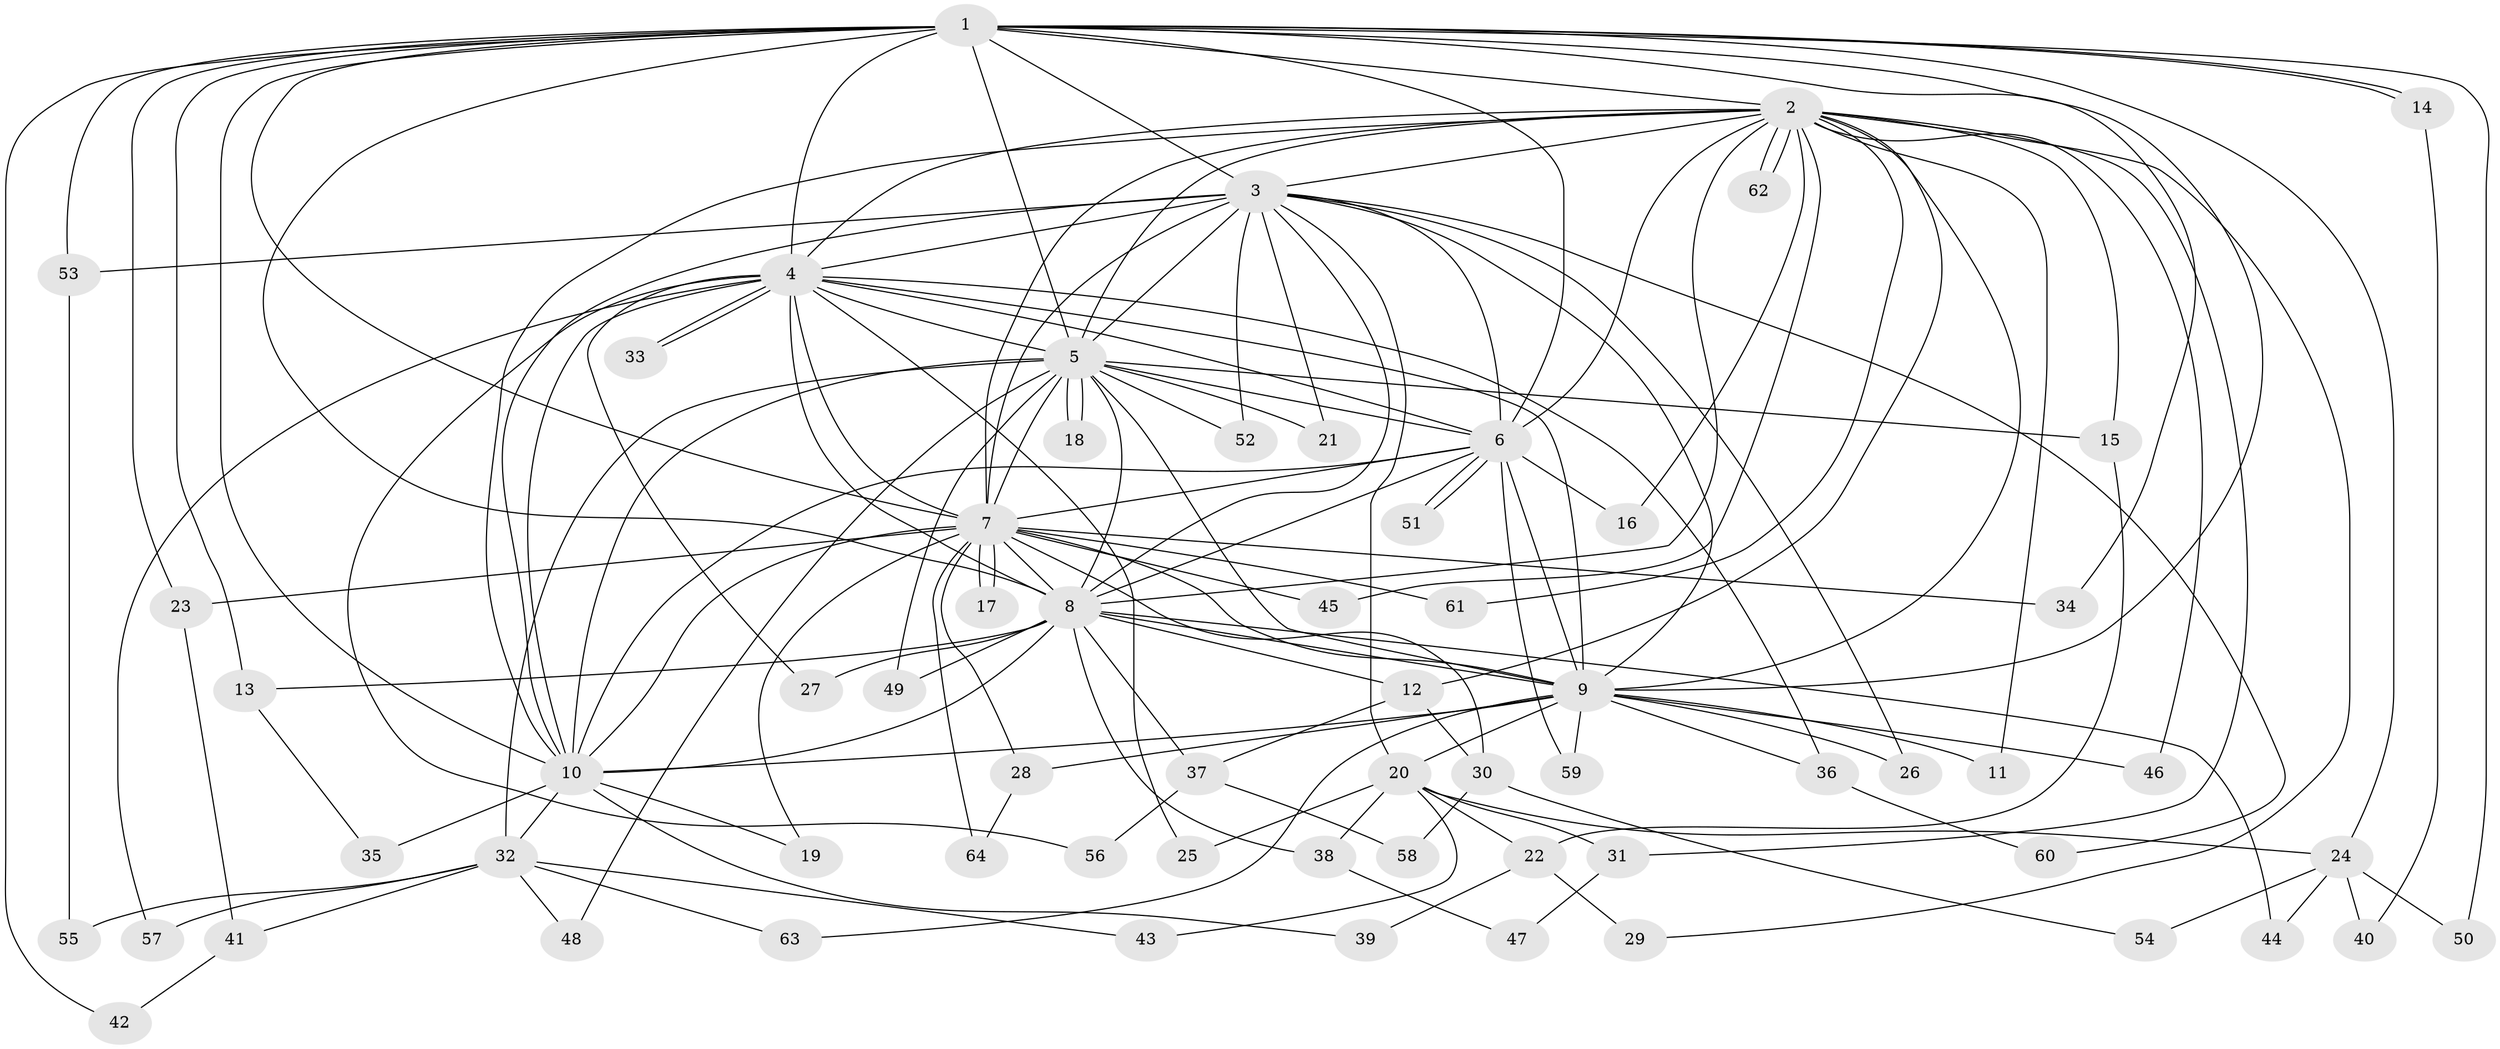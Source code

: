 // Generated by graph-tools (version 1.1) at 2025/01/03/09/25 03:01:28]
// undirected, 64 vertices, 153 edges
graph export_dot {
graph [start="1"]
  node [color=gray90,style=filled];
  1;
  2;
  3;
  4;
  5;
  6;
  7;
  8;
  9;
  10;
  11;
  12;
  13;
  14;
  15;
  16;
  17;
  18;
  19;
  20;
  21;
  22;
  23;
  24;
  25;
  26;
  27;
  28;
  29;
  30;
  31;
  32;
  33;
  34;
  35;
  36;
  37;
  38;
  39;
  40;
  41;
  42;
  43;
  44;
  45;
  46;
  47;
  48;
  49;
  50;
  51;
  52;
  53;
  54;
  55;
  56;
  57;
  58;
  59;
  60;
  61;
  62;
  63;
  64;
  1 -- 2;
  1 -- 3;
  1 -- 4;
  1 -- 5;
  1 -- 6;
  1 -- 7;
  1 -- 8;
  1 -- 9;
  1 -- 10;
  1 -- 13;
  1 -- 14;
  1 -- 14;
  1 -- 23;
  1 -- 24;
  1 -- 34;
  1 -- 42;
  1 -- 50;
  1 -- 53;
  2 -- 3;
  2 -- 4;
  2 -- 5;
  2 -- 6;
  2 -- 7;
  2 -- 8;
  2 -- 9;
  2 -- 10;
  2 -- 11;
  2 -- 12;
  2 -- 15;
  2 -- 16;
  2 -- 29;
  2 -- 31;
  2 -- 45;
  2 -- 46;
  2 -- 61;
  2 -- 62;
  2 -- 62;
  3 -- 4;
  3 -- 5;
  3 -- 6;
  3 -- 7;
  3 -- 8;
  3 -- 9;
  3 -- 10;
  3 -- 20;
  3 -- 21;
  3 -- 26;
  3 -- 52;
  3 -- 53;
  3 -- 60;
  4 -- 5;
  4 -- 6;
  4 -- 7;
  4 -- 8;
  4 -- 9;
  4 -- 10;
  4 -- 25;
  4 -- 27;
  4 -- 33;
  4 -- 33;
  4 -- 36;
  4 -- 56;
  4 -- 57;
  5 -- 6;
  5 -- 7;
  5 -- 8;
  5 -- 9;
  5 -- 10;
  5 -- 15;
  5 -- 18;
  5 -- 18;
  5 -- 21;
  5 -- 32;
  5 -- 48;
  5 -- 49;
  5 -- 52;
  6 -- 7;
  6 -- 8;
  6 -- 9;
  6 -- 10;
  6 -- 16;
  6 -- 51;
  6 -- 51;
  6 -- 59;
  7 -- 8;
  7 -- 9;
  7 -- 10;
  7 -- 17;
  7 -- 17;
  7 -- 19;
  7 -- 23;
  7 -- 28;
  7 -- 30;
  7 -- 34;
  7 -- 45;
  7 -- 61;
  7 -- 64;
  8 -- 9;
  8 -- 10;
  8 -- 12;
  8 -- 13;
  8 -- 27;
  8 -- 37;
  8 -- 38;
  8 -- 44;
  8 -- 49;
  9 -- 10;
  9 -- 11;
  9 -- 20;
  9 -- 26;
  9 -- 28;
  9 -- 36;
  9 -- 46;
  9 -- 59;
  9 -- 63;
  10 -- 19;
  10 -- 32;
  10 -- 35;
  10 -- 39;
  12 -- 30;
  12 -- 37;
  13 -- 35;
  14 -- 40;
  15 -- 22;
  20 -- 22;
  20 -- 24;
  20 -- 25;
  20 -- 31;
  20 -- 38;
  20 -- 43;
  22 -- 29;
  22 -- 39;
  23 -- 41;
  24 -- 40;
  24 -- 44;
  24 -- 50;
  24 -- 54;
  28 -- 64;
  30 -- 54;
  30 -- 58;
  31 -- 47;
  32 -- 41;
  32 -- 43;
  32 -- 48;
  32 -- 55;
  32 -- 57;
  32 -- 63;
  36 -- 60;
  37 -- 56;
  37 -- 58;
  38 -- 47;
  41 -- 42;
  53 -- 55;
}

